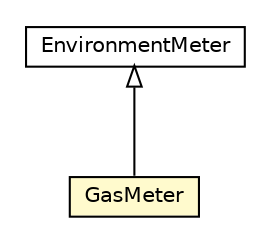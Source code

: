 #!/usr/local/bin/dot
#
# Class diagram 
# Generated by UMLGraph version R5_6-24-gf6e263 (http://www.umlgraph.org/)
#

digraph G {
	edge [fontname="Helvetica",fontsize=10,labelfontname="Helvetica",labelfontsize=10];
	node [fontname="Helvetica",fontsize=10,shape=plaintext];
	nodesep=0.25;
	ranksep=0.5;
	// org.universAAL.ontology.device.EnvironmentMeter
	c176906 [label=<<table title="org.universAAL.ontology.device.EnvironmentMeter" border="0" cellborder="1" cellspacing="0" cellpadding="2" port="p" href="./EnvironmentMeter.html">
		<tr><td><table border="0" cellspacing="0" cellpadding="1">
<tr><td align="center" balign="center"> EnvironmentMeter </td></tr>
		</table></td></tr>
		</table>>, URL="./EnvironmentMeter.html", fontname="Helvetica", fontcolor="black", fontsize=10.0];
	// org.universAAL.ontology.device.GasMeter
	c176907 [label=<<table title="org.universAAL.ontology.device.GasMeter" border="0" cellborder="1" cellspacing="0" cellpadding="2" port="p" bgcolor="lemonChiffon" href="./GasMeter.html">
		<tr><td><table border="0" cellspacing="0" cellpadding="1">
<tr><td align="center" balign="center"> GasMeter </td></tr>
		</table></td></tr>
		</table>>, URL="./GasMeter.html", fontname="Helvetica", fontcolor="black", fontsize=10.0];
	//org.universAAL.ontology.device.GasMeter extends org.universAAL.ontology.device.EnvironmentMeter
	c176906:p -> c176907:p [dir=back,arrowtail=empty];
}

